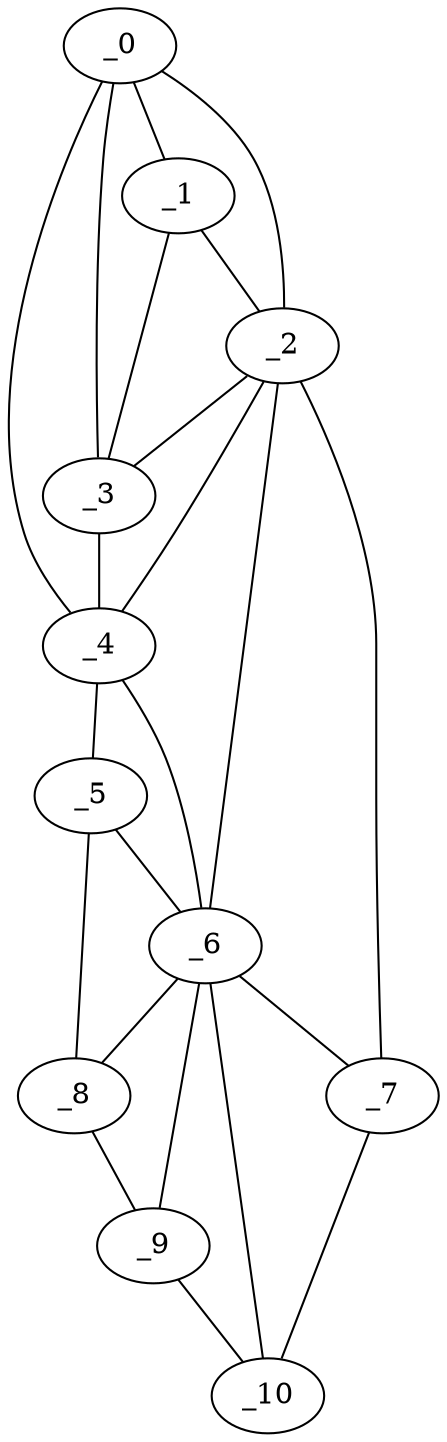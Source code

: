 graph "obj10__205.gxl" {
	_0	 [x=6,
		y=30];
	_1	 [x=13,
		y=38];
	_0 -- _1	 [valence=2];
	_2	 [x=23,
		y=52];
	_0 -- _2	 [valence=1];
	_3	 [x=27,
		y=27];
	_0 -- _3	 [valence=1];
	_4	 [x=34,
		y=23];
	_0 -- _4	 [valence=1];
	_1 -- _2	 [valence=1];
	_1 -- _3	 [valence=2];
	_2 -- _3	 [valence=1];
	_2 -- _4	 [valence=2];
	_6	 [x=79,
		y=51];
	_2 -- _6	 [valence=1];
	_7	 [x=111,
		y=100];
	_2 -- _7	 [valence=1];
	_3 -- _4	 [valence=2];
	_5	 [x=74,
		y=20];
	_4 -- _5	 [valence=1];
	_4 -- _6	 [valence=2];
	_5 -- _6	 [valence=1];
	_8	 [x=125,
		y=32];
	_5 -- _8	 [valence=1];
	_6 -- _7	 [valence=2];
	_6 -- _8	 [valence=1];
	_9	 [x=125,
		y=39];
	_6 -- _9	 [valence=2];
	_10	 [x=125,
		y=61];
	_6 -- _10	 [valence=2];
	_7 -- _10	 [valence=1];
	_8 -- _9	 [valence=1];
	_9 -- _10	 [valence=1];
}
